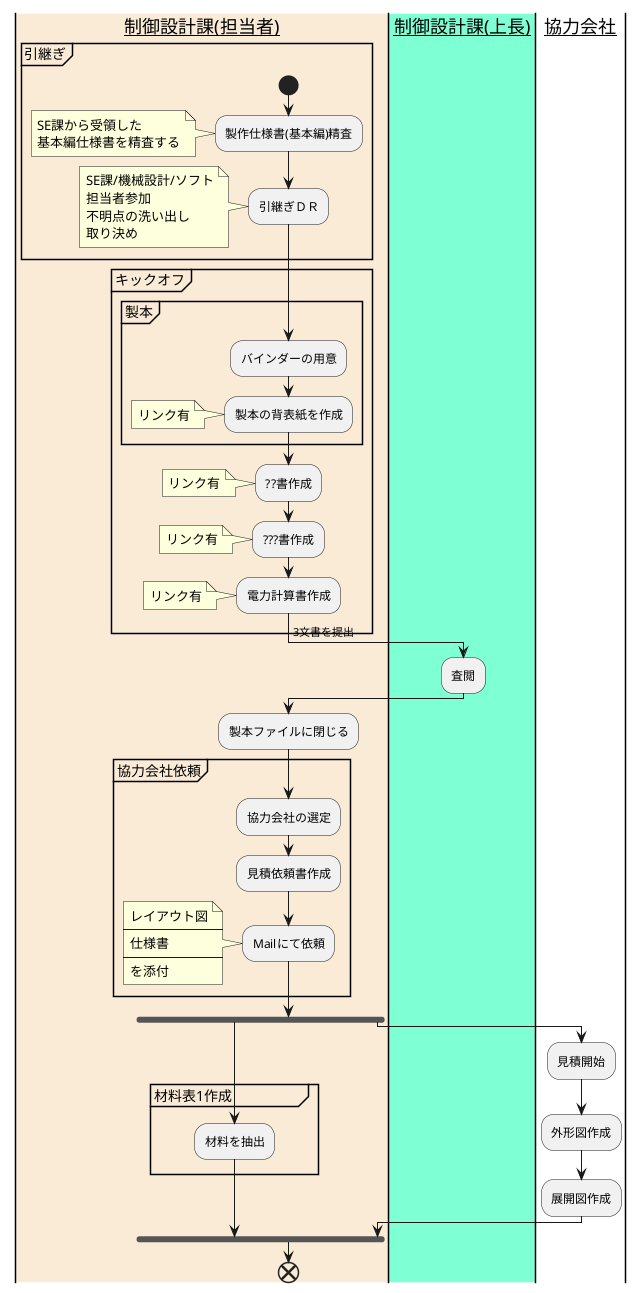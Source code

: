 @startuml

' ' |#AliceBlue|__SE課__|
' |__SE課__|
' :製作仕様書(基本編);

|#AntiqueWhite|__制御設計課(担当者)__|
group 引継ぎ
    start
    :製作仕様書(基本編)精査;
    note left
        SE課から受領した
        基本編仕様書を精査する
    end note

    :引継ぎＤＲ;
    note left
        SE課/機械設計/ソフト
        担当者参加
        不明点の洗い出し
        取り決め
    end note
    end group

    group キックオフ
        group 製本
            :バインダーの用意;
            :製本の背表紙を作成;
            note left
                リンク有
            end note
            end group

            :??書作成;
            note left
                リンク有
            end note
            :???書作成;
            note left
                リンク有
            end note
            :電力計算書作成;
            note left
                リンク有
            end note
            end group

            -> 3文書を提出;
            |#AquaMarine|__制御設計課(上長)__|
            :査閲;
            |#AntiqueWhite|__制御設計課(担当者)__|
            :製本ファイルに閉じる;
            group 協力会社依頼
                :協力会社の選定;
                :見積依頼書作成;
                :Mailにて依頼;

                note left
                    レイアウト図
                    ----
                    仕様書
                    ----
                    を添付
                end note

                end group
                fork

                    group 材料表1作成　　　　　
                        |#AntiqueWhite|__制御設計課(担当者)__|
                        :材料を抽出;
                        end group
                        forkagain
                        |__協力会社__|
                        :見積開始;
                        :外形図作成;
                        :展開図作成;
                        |#AntiqueWhite|__制御設計課(担当者)__|
                        end fork
                    end








                    ' if (出荷品が) then (ない)

                    ' |会員|
                    ' :願い下げ;
                    ' end
                    ' else (ある)
                    ' -> 承認が下りたことを伝える（PDFをメール添付);
                    ' :予約図書を受け取る;

                    ' |__出荷部門__|
                    '     :出荷する;
                    '     fork
                    '     :出荷を報告する;

                    ' |#AntiqueWhite|__経理部門__|
                    '     :請求する;

                    ' |__顧客__|
                    '     forkagain
                    '     :商品を受け取る;

                    ' |__顧客__|
                    '     end fork
                    '     :支払う;

                    ' |#AntiqueWhite|__経理部門__|
                    '     :入金を確認する;
                    '     stop

                    @enduml